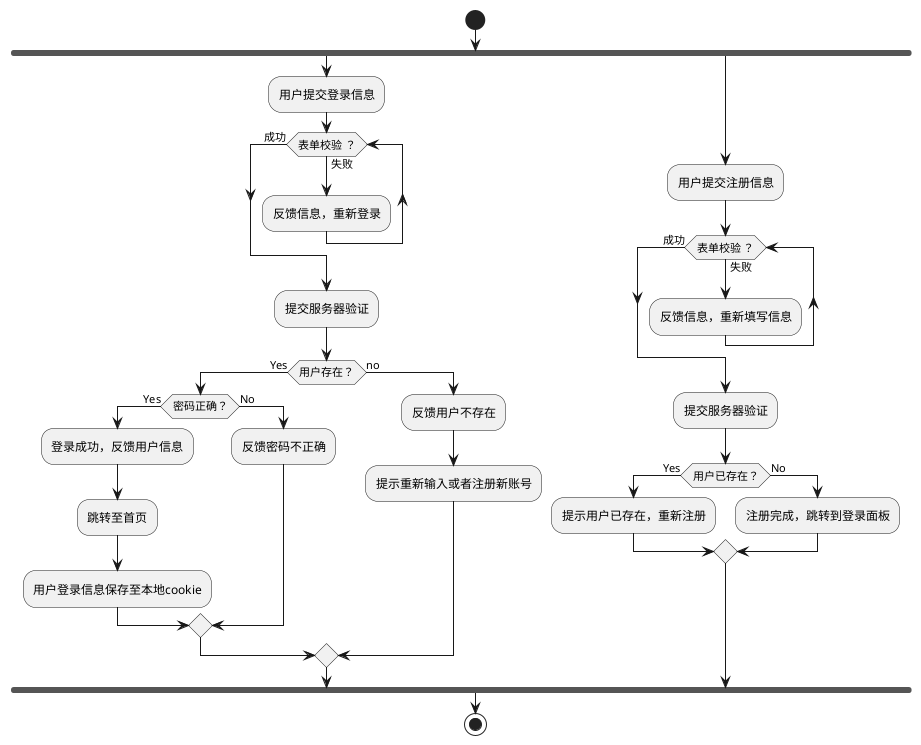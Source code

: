skinparam classFontSize 10.5
@startuml
start
fork
:用户提交登录信息;
while (表单校验 ？) is (失败)
:反馈信息，重新登录;
endwhile (成功)

:提交服务器验证;
if (用户存在？) then (Yes)
	if (密码正确？) then (Yes)
		:登录成功，反馈用户信息;
		:跳转至首页;
		:用户登录信息保存至本地cookie;
	else (No)
		:反馈密码不正确;
	endif
else (no)
	:反馈用户不存在;
	:提示重新输入或者注册新账号;
endif
fork again
:用户提交注册信息;
while (表单校验 ？) is (失败)
	:反馈信息，重新填写信息;
endwhile (成功)

:提交服务器验证;
if (用户已存在？) then (Yes)
	:提示用户已存在，重新注册;
else (No)
	:注册完成，跳转到登录面板;
endif
endfork
stop
@enduml